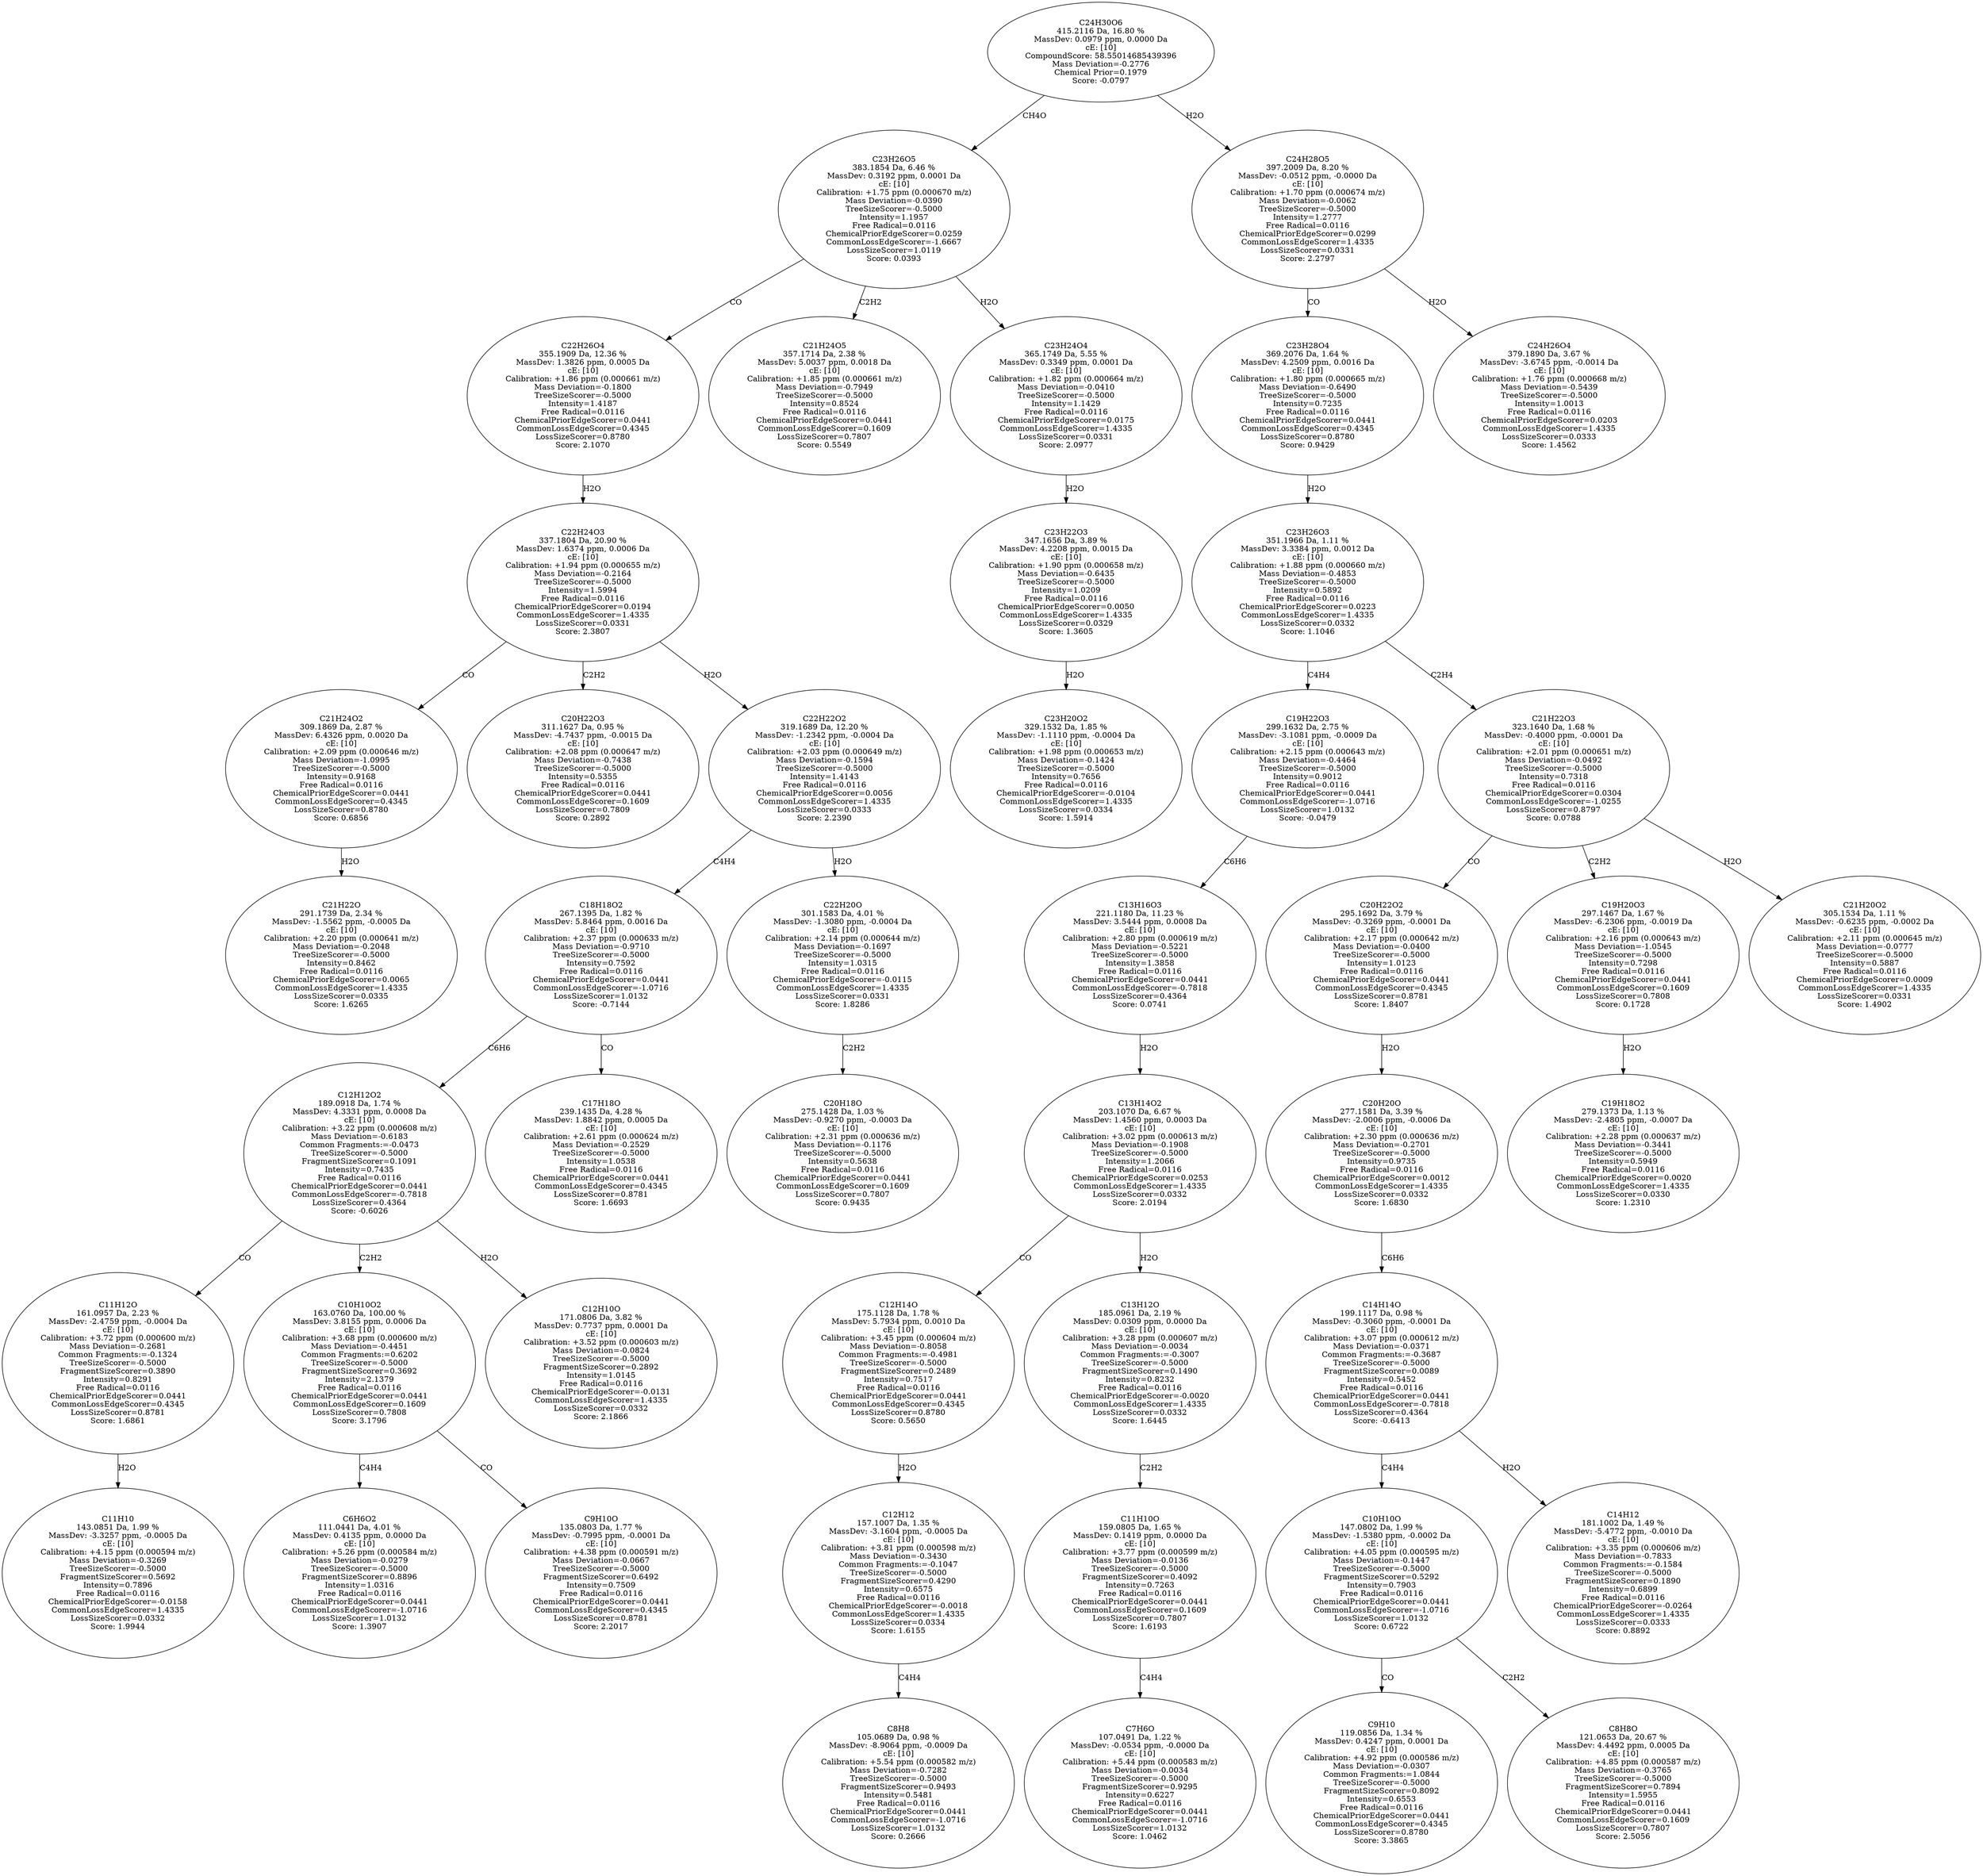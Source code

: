 strict digraph {
v1 [label="C21H22O\n291.1739 Da, 2.34 %\nMassDev: -1.5562 ppm, -0.0005 Da\ncE: [10]\nCalibration: +2.20 ppm (0.000641 m/z)\nMass Deviation=-0.2048\nTreeSizeScorer=-0.5000\nIntensity=0.8462\nFree Radical=0.0116\nChemicalPriorEdgeScorer=0.0065\nCommonLossEdgeScorer=1.4335\nLossSizeScorer=0.0335\nScore: 1.6265"];
v2 [label="C21H24O2\n309.1869 Da, 2.87 %\nMassDev: 6.4326 ppm, 0.0020 Da\ncE: [10]\nCalibration: +2.09 ppm (0.000646 m/z)\nMass Deviation=-1.0995\nTreeSizeScorer=-0.5000\nIntensity=0.9168\nFree Radical=0.0116\nChemicalPriorEdgeScorer=0.0441\nCommonLossEdgeScorer=0.4345\nLossSizeScorer=0.8780\nScore: 0.6856"];
v3 [label="C20H22O3\n311.1627 Da, 0.95 %\nMassDev: -4.7437 ppm, -0.0015 Da\ncE: [10]\nCalibration: +2.08 ppm (0.000647 m/z)\nMass Deviation=-0.7438\nTreeSizeScorer=-0.5000\nIntensity=0.5355\nFree Radical=0.0116\nChemicalPriorEdgeScorer=0.0441\nCommonLossEdgeScorer=0.1609\nLossSizeScorer=0.7809\nScore: 0.2892"];
v4 [label="C11H10\n143.0851 Da, 1.99 %\nMassDev: -3.3257 ppm, -0.0005 Da\ncE: [10]\nCalibration: +4.15 ppm (0.000594 m/z)\nMass Deviation=-0.3269\nTreeSizeScorer=-0.5000\nFragmentSizeScorer=0.5692\nIntensity=0.7896\nFree Radical=0.0116\nChemicalPriorEdgeScorer=-0.0158\nCommonLossEdgeScorer=1.4335\nLossSizeScorer=0.0332\nScore: 1.9944"];
v5 [label="C11H12O\n161.0957 Da, 2.23 %\nMassDev: -2.4759 ppm, -0.0004 Da\ncE: [10]\nCalibration: +3.72 ppm (0.000600 m/z)\nMass Deviation=-0.2681\nCommon Fragments:=-0.1324\nTreeSizeScorer=-0.5000\nFragmentSizeScorer=0.3890\nIntensity=0.8291\nFree Radical=0.0116\nChemicalPriorEdgeScorer=0.0441\nCommonLossEdgeScorer=0.4345\nLossSizeScorer=0.8781\nScore: 1.6861"];
v6 [label="C6H6O2\n111.0441 Da, 4.01 %\nMassDev: 0.4135 ppm, 0.0000 Da\ncE: [10]\nCalibration: +5.26 ppm (0.000584 m/z)\nMass Deviation=-0.0279\nTreeSizeScorer=-0.5000\nFragmentSizeScorer=0.8896\nIntensity=1.0316\nFree Radical=0.0116\nChemicalPriorEdgeScorer=0.0441\nCommonLossEdgeScorer=-1.0716\nLossSizeScorer=1.0132\nScore: 1.3907"];
v7 [label="C9H10O\n135.0803 Da, 1.77 %\nMassDev: -0.7995 ppm, -0.0001 Da\ncE: [10]\nCalibration: +4.38 ppm (0.000591 m/z)\nMass Deviation=-0.0667\nTreeSizeScorer=-0.5000\nFragmentSizeScorer=0.6492\nIntensity=0.7509\nFree Radical=0.0116\nChemicalPriorEdgeScorer=0.0441\nCommonLossEdgeScorer=0.4345\nLossSizeScorer=0.8781\nScore: 2.2017"];
v8 [label="C10H10O2\n163.0760 Da, 100.00 %\nMassDev: 3.8155 ppm, 0.0006 Da\ncE: [10]\nCalibration: +3.68 ppm (0.000600 m/z)\nMass Deviation=-0.4451\nCommon Fragments:=0.6202\nTreeSizeScorer=-0.5000\nFragmentSizeScorer=0.3692\nIntensity=2.1379\nFree Radical=0.0116\nChemicalPriorEdgeScorer=0.0441\nCommonLossEdgeScorer=0.1609\nLossSizeScorer=0.7808\nScore: 3.1796"];
v9 [label="C12H10O\n171.0806 Da, 3.82 %\nMassDev: 0.7737 ppm, 0.0001 Da\ncE: [10]\nCalibration: +3.52 ppm (0.000603 m/z)\nMass Deviation=-0.0824\nTreeSizeScorer=-0.5000\nFragmentSizeScorer=0.2892\nIntensity=1.0145\nFree Radical=0.0116\nChemicalPriorEdgeScorer=-0.0131\nCommonLossEdgeScorer=1.4335\nLossSizeScorer=0.0332\nScore: 2.1866"];
v10 [label="C12H12O2\n189.0918 Da, 1.74 %\nMassDev: 4.3331 ppm, 0.0008 Da\ncE: [10]\nCalibration: +3.22 ppm (0.000608 m/z)\nMass Deviation=-0.6183\nCommon Fragments:=-0.0473\nTreeSizeScorer=-0.5000\nFragmentSizeScorer=0.1091\nIntensity=0.7435\nFree Radical=0.0116\nChemicalPriorEdgeScorer=0.0441\nCommonLossEdgeScorer=-0.7818\nLossSizeScorer=0.4364\nScore: -0.6026"];
v11 [label="C17H18O\n239.1435 Da, 4.28 %\nMassDev: 1.8842 ppm, 0.0005 Da\ncE: [10]\nCalibration: +2.61 ppm (0.000624 m/z)\nMass Deviation=-0.2529\nTreeSizeScorer=-0.5000\nIntensity=1.0538\nFree Radical=0.0116\nChemicalPriorEdgeScorer=0.0441\nCommonLossEdgeScorer=0.4345\nLossSizeScorer=0.8781\nScore: 1.6693"];
v12 [label="C18H18O2\n267.1395 Da, 1.82 %\nMassDev: 5.8464 ppm, 0.0016 Da\ncE: [10]\nCalibration: +2.37 ppm (0.000633 m/z)\nMass Deviation=-0.9710\nTreeSizeScorer=-0.5000\nIntensity=0.7592\nFree Radical=0.0116\nChemicalPriorEdgeScorer=0.0441\nCommonLossEdgeScorer=-1.0716\nLossSizeScorer=1.0132\nScore: -0.7144"];
v13 [label="C20H18O\n275.1428 Da, 1.03 %\nMassDev: -0.9270 ppm, -0.0003 Da\ncE: [10]\nCalibration: +2.31 ppm (0.000636 m/z)\nMass Deviation=-0.1176\nTreeSizeScorer=-0.5000\nIntensity=0.5638\nFree Radical=0.0116\nChemicalPriorEdgeScorer=0.0441\nCommonLossEdgeScorer=0.1609\nLossSizeScorer=0.7807\nScore: 0.9435"];
v14 [label="C22H20O\n301.1583 Da, 4.01 %\nMassDev: -1.3080 ppm, -0.0004 Da\ncE: [10]\nCalibration: +2.14 ppm (0.000644 m/z)\nMass Deviation=-0.1697\nTreeSizeScorer=-0.5000\nIntensity=1.0315\nFree Radical=0.0116\nChemicalPriorEdgeScorer=-0.0115\nCommonLossEdgeScorer=1.4335\nLossSizeScorer=0.0331\nScore: 1.8286"];
v15 [label="C22H22O2\n319.1689 Da, 12.20 %\nMassDev: -1.2342 ppm, -0.0004 Da\ncE: [10]\nCalibration: +2.03 ppm (0.000649 m/z)\nMass Deviation=-0.1594\nTreeSizeScorer=-0.5000\nIntensity=1.4143\nFree Radical=0.0116\nChemicalPriorEdgeScorer=0.0056\nCommonLossEdgeScorer=1.4335\nLossSizeScorer=0.0333\nScore: 2.2390"];
v16 [label="C22H24O3\n337.1804 Da, 20.90 %\nMassDev: 1.6374 ppm, 0.0006 Da\ncE: [10]\nCalibration: +1.94 ppm (0.000655 m/z)\nMass Deviation=-0.2164\nTreeSizeScorer=-0.5000\nIntensity=1.5994\nFree Radical=0.0116\nChemicalPriorEdgeScorer=0.0194\nCommonLossEdgeScorer=1.4335\nLossSizeScorer=0.0331\nScore: 2.3807"];
v17 [label="C22H26O4\n355.1909 Da, 12.36 %\nMassDev: 1.3826 ppm, 0.0005 Da\ncE: [10]\nCalibration: +1.86 ppm (0.000661 m/z)\nMass Deviation=-0.1800\nTreeSizeScorer=-0.5000\nIntensity=1.4187\nFree Radical=0.0116\nChemicalPriorEdgeScorer=0.0441\nCommonLossEdgeScorer=0.4345\nLossSizeScorer=0.8780\nScore: 2.1070"];
v18 [label="C21H24O5\n357.1714 Da, 2.38 %\nMassDev: 5.0037 ppm, 0.0018 Da\ncE: [10]\nCalibration: +1.85 ppm (0.000661 m/z)\nMass Deviation=-0.7949\nTreeSizeScorer=-0.5000\nIntensity=0.8524\nFree Radical=0.0116\nChemicalPriorEdgeScorer=0.0441\nCommonLossEdgeScorer=0.1609\nLossSizeScorer=0.7807\nScore: 0.5549"];
v19 [label="C23H20O2\n329.1532 Da, 1.85 %\nMassDev: -1.1110 ppm, -0.0004 Da\ncE: [10]\nCalibration: +1.98 ppm (0.000653 m/z)\nMass Deviation=-0.1424\nTreeSizeScorer=-0.5000\nIntensity=0.7656\nFree Radical=0.0116\nChemicalPriorEdgeScorer=-0.0104\nCommonLossEdgeScorer=1.4335\nLossSizeScorer=0.0334\nScore: 1.5914"];
v20 [label="C23H22O3\n347.1656 Da, 3.89 %\nMassDev: 4.2208 ppm, 0.0015 Da\ncE: [10]\nCalibration: +1.90 ppm (0.000658 m/z)\nMass Deviation=-0.6435\nTreeSizeScorer=-0.5000\nIntensity=1.0209\nFree Radical=0.0116\nChemicalPriorEdgeScorer=0.0050\nCommonLossEdgeScorer=1.4335\nLossSizeScorer=0.0329\nScore: 1.3605"];
v21 [label="C23H24O4\n365.1749 Da, 5.55 %\nMassDev: 0.3349 ppm, 0.0001 Da\ncE: [10]\nCalibration: +1.82 ppm (0.000664 m/z)\nMass Deviation=-0.0410\nTreeSizeScorer=-0.5000\nIntensity=1.1429\nFree Radical=0.0116\nChemicalPriorEdgeScorer=0.0175\nCommonLossEdgeScorer=1.4335\nLossSizeScorer=0.0331\nScore: 2.0977"];
v22 [label="C23H26O5\n383.1854 Da, 6.46 %\nMassDev: 0.3192 ppm, 0.0001 Da\ncE: [10]\nCalibration: +1.75 ppm (0.000670 m/z)\nMass Deviation=-0.0390\nTreeSizeScorer=-0.5000\nIntensity=1.1957\nFree Radical=0.0116\nChemicalPriorEdgeScorer=0.0259\nCommonLossEdgeScorer=-1.6667\nLossSizeScorer=1.0119\nScore: 0.0393"];
v23 [label="C8H8\n105.0689 Da, 0.98 %\nMassDev: -8.9064 ppm, -0.0009 Da\ncE: [10]\nCalibration: +5.54 ppm (0.000582 m/z)\nMass Deviation=-0.7282\nTreeSizeScorer=-0.5000\nFragmentSizeScorer=0.9493\nIntensity=0.5481\nFree Radical=0.0116\nChemicalPriorEdgeScorer=0.0441\nCommonLossEdgeScorer=-1.0716\nLossSizeScorer=1.0132\nScore: 0.2666"];
v24 [label="C12H12\n157.1007 Da, 1.35 %\nMassDev: -3.1604 ppm, -0.0005 Da\ncE: [10]\nCalibration: +3.81 ppm (0.000598 m/z)\nMass Deviation=-0.3430\nCommon Fragments:=-0.1047\nTreeSizeScorer=-0.5000\nFragmentSizeScorer=0.4290\nIntensity=0.6575\nFree Radical=0.0116\nChemicalPriorEdgeScorer=-0.0018\nCommonLossEdgeScorer=1.4335\nLossSizeScorer=0.0334\nScore: 1.6155"];
v25 [label="C12H14O\n175.1128 Da, 1.78 %\nMassDev: 5.7934 ppm, 0.0010 Da\ncE: [10]\nCalibration: +3.45 ppm (0.000604 m/z)\nMass Deviation=-0.8058\nCommon Fragments:=-0.4981\nTreeSizeScorer=-0.5000\nFragmentSizeScorer=0.2489\nIntensity=0.7517\nFree Radical=0.0116\nChemicalPriorEdgeScorer=0.0441\nCommonLossEdgeScorer=0.4345\nLossSizeScorer=0.8780\nScore: 0.5650"];
v26 [label="C7H6O\n107.0491 Da, 1.22 %\nMassDev: -0.0534 ppm, -0.0000 Da\ncE: [10]\nCalibration: +5.44 ppm (0.000583 m/z)\nMass Deviation=-0.0034\nTreeSizeScorer=-0.5000\nFragmentSizeScorer=0.9295\nIntensity=0.6227\nFree Radical=0.0116\nChemicalPriorEdgeScorer=0.0441\nCommonLossEdgeScorer=-1.0716\nLossSizeScorer=1.0132\nScore: 1.0462"];
v27 [label="C11H10O\n159.0805 Da, 1.65 %\nMassDev: 0.1419 ppm, 0.0000 Da\ncE: [10]\nCalibration: +3.77 ppm (0.000599 m/z)\nMass Deviation=-0.0136\nTreeSizeScorer=-0.5000\nFragmentSizeScorer=0.4092\nIntensity=0.7263\nFree Radical=0.0116\nChemicalPriorEdgeScorer=0.0441\nCommonLossEdgeScorer=0.1609\nLossSizeScorer=0.7807\nScore: 1.6193"];
v28 [label="C13H12O\n185.0961 Da, 2.19 %\nMassDev: 0.0309 ppm, 0.0000 Da\ncE: [10]\nCalibration: +3.28 ppm (0.000607 m/z)\nMass Deviation=-0.0034\nCommon Fragments:=-0.3007\nTreeSizeScorer=-0.5000\nFragmentSizeScorer=0.1490\nIntensity=0.8232\nFree Radical=0.0116\nChemicalPriorEdgeScorer=-0.0020\nCommonLossEdgeScorer=1.4335\nLossSizeScorer=0.0332\nScore: 1.6445"];
v29 [label="C13H14O2\n203.1070 Da, 6.67 %\nMassDev: 1.4560 ppm, 0.0003 Da\ncE: [10]\nCalibration: +3.02 ppm (0.000613 m/z)\nMass Deviation=-0.1908\nTreeSizeScorer=-0.5000\nIntensity=1.2066\nFree Radical=0.0116\nChemicalPriorEdgeScorer=0.0253\nCommonLossEdgeScorer=1.4335\nLossSizeScorer=0.0332\nScore: 2.0194"];
v30 [label="C13H16O3\n221.1180 Da, 11.23 %\nMassDev: 3.5444 ppm, 0.0008 Da\ncE: [10]\nCalibration: +2.80 ppm (0.000619 m/z)\nMass Deviation=-0.5221\nTreeSizeScorer=-0.5000\nIntensity=1.3858\nFree Radical=0.0116\nChemicalPriorEdgeScorer=0.0441\nCommonLossEdgeScorer=-0.7818\nLossSizeScorer=0.4364\nScore: 0.0741"];
v31 [label="C19H22O3\n299.1632 Da, 2.75 %\nMassDev: -3.1081 ppm, -0.0009 Da\ncE: [10]\nCalibration: +2.15 ppm (0.000643 m/z)\nMass Deviation=-0.4464\nTreeSizeScorer=-0.5000\nIntensity=0.9012\nFree Radical=0.0116\nChemicalPriorEdgeScorer=0.0441\nCommonLossEdgeScorer=-1.0716\nLossSizeScorer=1.0132\nScore: -0.0479"];
v32 [label="C9H10\n119.0856 Da, 1.34 %\nMassDev: 0.4247 ppm, 0.0001 Da\ncE: [10]\nCalibration: +4.92 ppm (0.000586 m/z)\nMass Deviation=-0.0307\nCommon Fragments:=1.0844\nTreeSizeScorer=-0.5000\nFragmentSizeScorer=0.8092\nIntensity=0.6553\nFree Radical=0.0116\nChemicalPriorEdgeScorer=0.0441\nCommonLossEdgeScorer=0.4345\nLossSizeScorer=0.8780\nScore: 3.3865"];
v33 [label="C8H8O\n121.0653 Da, 20.67 %\nMassDev: 4.4492 ppm, 0.0005 Da\ncE: [10]\nCalibration: +4.85 ppm (0.000587 m/z)\nMass Deviation=-0.3765\nTreeSizeScorer=-0.5000\nFragmentSizeScorer=0.7894\nIntensity=1.5955\nFree Radical=0.0116\nChemicalPriorEdgeScorer=0.0441\nCommonLossEdgeScorer=0.1609\nLossSizeScorer=0.7807\nScore: 2.5056"];
v34 [label="C10H10O\n147.0802 Da, 1.99 %\nMassDev: -1.5380 ppm, -0.0002 Da\ncE: [10]\nCalibration: +4.05 ppm (0.000595 m/z)\nMass Deviation=-0.1447\nTreeSizeScorer=-0.5000\nFragmentSizeScorer=0.5292\nIntensity=0.7903\nFree Radical=0.0116\nChemicalPriorEdgeScorer=0.0441\nCommonLossEdgeScorer=-1.0716\nLossSizeScorer=1.0132\nScore: 0.6722"];
v35 [label="C14H12\n181.1002 Da, 1.49 %\nMassDev: -5.4772 ppm, -0.0010 Da\ncE: [10]\nCalibration: +3.35 ppm (0.000606 m/z)\nMass Deviation=-0.7833\nCommon Fragments:=-0.1584\nTreeSizeScorer=-0.5000\nFragmentSizeScorer=0.1890\nIntensity=0.6899\nFree Radical=0.0116\nChemicalPriorEdgeScorer=-0.0264\nCommonLossEdgeScorer=1.4335\nLossSizeScorer=0.0333\nScore: 0.8892"];
v36 [label="C14H14O\n199.1117 Da, 0.98 %\nMassDev: -0.3060 ppm, -0.0001 Da\ncE: [10]\nCalibration: +3.07 ppm (0.000612 m/z)\nMass Deviation=-0.0371\nCommon Fragments:=-0.3687\nTreeSizeScorer=-0.5000\nFragmentSizeScorer=0.0089\nIntensity=0.5452\nFree Radical=0.0116\nChemicalPriorEdgeScorer=0.0441\nCommonLossEdgeScorer=-0.7818\nLossSizeScorer=0.4364\nScore: -0.6413"];
v37 [label="C20H20O\n277.1581 Da, 3.39 %\nMassDev: -2.0006 ppm, -0.0006 Da\ncE: [10]\nCalibration: +2.30 ppm (0.000636 m/z)\nMass Deviation=-0.2701\nTreeSizeScorer=-0.5000\nIntensity=0.9735\nFree Radical=0.0116\nChemicalPriorEdgeScorer=0.0012\nCommonLossEdgeScorer=1.4335\nLossSizeScorer=0.0332\nScore: 1.6830"];
v38 [label="C20H22O2\n295.1692 Da, 3.79 %\nMassDev: -0.3269 ppm, -0.0001 Da\ncE: [10]\nCalibration: +2.17 ppm (0.000642 m/z)\nMass Deviation=-0.0400\nTreeSizeScorer=-0.5000\nIntensity=1.0123\nFree Radical=0.0116\nChemicalPriorEdgeScorer=0.0441\nCommonLossEdgeScorer=0.4345\nLossSizeScorer=0.8781\nScore: 1.8407"];
v39 [label="C19H18O2\n279.1373 Da, 1.13 %\nMassDev: -2.4805 ppm, -0.0007 Da\ncE: [10]\nCalibration: +2.28 ppm (0.000637 m/z)\nMass Deviation=-0.3441\nTreeSizeScorer=-0.5000\nIntensity=0.5949\nFree Radical=0.0116\nChemicalPriorEdgeScorer=0.0020\nCommonLossEdgeScorer=1.4335\nLossSizeScorer=0.0330\nScore: 1.2310"];
v40 [label="C19H20O3\n297.1467 Da, 1.67 %\nMassDev: -6.2306 ppm, -0.0019 Da\ncE: [10]\nCalibration: +2.16 ppm (0.000643 m/z)\nMass Deviation=-1.0545\nTreeSizeScorer=-0.5000\nIntensity=0.7298\nFree Radical=0.0116\nChemicalPriorEdgeScorer=0.0441\nCommonLossEdgeScorer=0.1609\nLossSizeScorer=0.7808\nScore: 0.1728"];
v41 [label="C21H20O2\n305.1534 Da, 1.11 %\nMassDev: -0.6235 ppm, -0.0002 Da\ncE: [10]\nCalibration: +2.11 ppm (0.000645 m/z)\nMass Deviation=-0.0777\nTreeSizeScorer=-0.5000\nIntensity=0.5887\nFree Radical=0.0116\nChemicalPriorEdgeScorer=0.0009\nCommonLossEdgeScorer=1.4335\nLossSizeScorer=0.0331\nScore: 1.4902"];
v42 [label="C21H22O3\n323.1640 Da, 1.68 %\nMassDev: -0.4000 ppm, -0.0001 Da\ncE: [10]\nCalibration: +2.01 ppm (0.000651 m/z)\nMass Deviation=-0.0492\nTreeSizeScorer=-0.5000\nIntensity=0.7318\nFree Radical=0.0116\nChemicalPriorEdgeScorer=0.0304\nCommonLossEdgeScorer=-1.0255\nLossSizeScorer=0.8797\nScore: 0.0788"];
v43 [label="C23H26O3\n351.1966 Da, 1.11 %\nMassDev: 3.3384 ppm, 0.0012 Da\ncE: [10]\nCalibration: +1.88 ppm (0.000660 m/z)\nMass Deviation=-0.4853\nTreeSizeScorer=-0.5000\nIntensity=0.5892\nFree Radical=0.0116\nChemicalPriorEdgeScorer=0.0223\nCommonLossEdgeScorer=1.4335\nLossSizeScorer=0.0332\nScore: 1.1046"];
v44 [label="C23H28O4\n369.2076 Da, 1.64 %\nMassDev: 4.2509 ppm, 0.0016 Da\ncE: [10]\nCalibration: +1.80 ppm (0.000665 m/z)\nMass Deviation=-0.6490\nTreeSizeScorer=-0.5000\nIntensity=0.7235\nFree Radical=0.0116\nChemicalPriorEdgeScorer=0.0441\nCommonLossEdgeScorer=0.4345\nLossSizeScorer=0.8780\nScore: 0.9429"];
v45 [label="C24H26O4\n379.1890 Da, 3.67 %\nMassDev: -3.6745 ppm, -0.0014 Da\ncE: [10]\nCalibration: +1.76 ppm (0.000668 m/z)\nMass Deviation=-0.5439\nTreeSizeScorer=-0.5000\nIntensity=1.0013\nFree Radical=0.0116\nChemicalPriorEdgeScorer=0.0203\nCommonLossEdgeScorer=1.4335\nLossSizeScorer=0.0333\nScore: 1.4562"];
v46 [label="C24H28O5\n397.2009 Da, 8.20 %\nMassDev: -0.0512 ppm, -0.0000 Da\ncE: [10]\nCalibration: +1.70 ppm (0.000674 m/z)\nMass Deviation=-0.0062\nTreeSizeScorer=-0.5000\nIntensity=1.2777\nFree Radical=0.0116\nChemicalPriorEdgeScorer=0.0299\nCommonLossEdgeScorer=1.4335\nLossSizeScorer=0.0331\nScore: 2.2797"];
v47 [label="C24H30O6\n415.2116 Da, 16.80 %\nMassDev: 0.0979 ppm, 0.0000 Da\ncE: [10]\nCompoundScore: 58.55014685439396\nMass Deviation=-0.2776\nChemical Prior=0.1979\nScore: -0.0797"];
v2 -> v1 [label="H2O"];
v16 -> v2 [label="CO"];
v16 -> v3 [label="C2H2"];
v5 -> v4 [label="H2O"];
v10 -> v5 [label="CO"];
v8 -> v6 [label="C4H4"];
v8 -> v7 [label="CO"];
v10 -> v8 [label="C2H2"];
v10 -> v9 [label="H2O"];
v12 -> v10 [label="C6H6"];
v12 -> v11 [label="CO"];
v15 -> v12 [label="C4H4"];
v14 -> v13 [label="C2H2"];
v15 -> v14 [label="H2O"];
v16 -> v15 [label="H2O"];
v17 -> v16 [label="H2O"];
v22 -> v17 [label="CO"];
v22 -> v18 [label="C2H2"];
v20 -> v19 [label="H2O"];
v21 -> v20 [label="H2O"];
v22 -> v21 [label="H2O"];
v47 -> v22 [label="CH4O"];
v24 -> v23 [label="C4H4"];
v25 -> v24 [label="H2O"];
v29 -> v25 [label="CO"];
v27 -> v26 [label="C4H4"];
v28 -> v27 [label="C2H2"];
v29 -> v28 [label="H2O"];
v30 -> v29 [label="H2O"];
v31 -> v30 [label="C6H6"];
v43 -> v31 [label="C4H4"];
v34 -> v32 [label="CO"];
v34 -> v33 [label="C2H2"];
v36 -> v34 [label="C4H4"];
v36 -> v35 [label="H2O"];
v37 -> v36 [label="C6H6"];
v38 -> v37 [label="H2O"];
v42 -> v38 [label="CO"];
v40 -> v39 [label="H2O"];
v42 -> v40 [label="C2H2"];
v42 -> v41 [label="H2O"];
v43 -> v42 [label="C2H4"];
v44 -> v43 [label="H2O"];
v46 -> v44 [label="CO"];
v46 -> v45 [label="H2O"];
v47 -> v46 [label="H2O"];
}